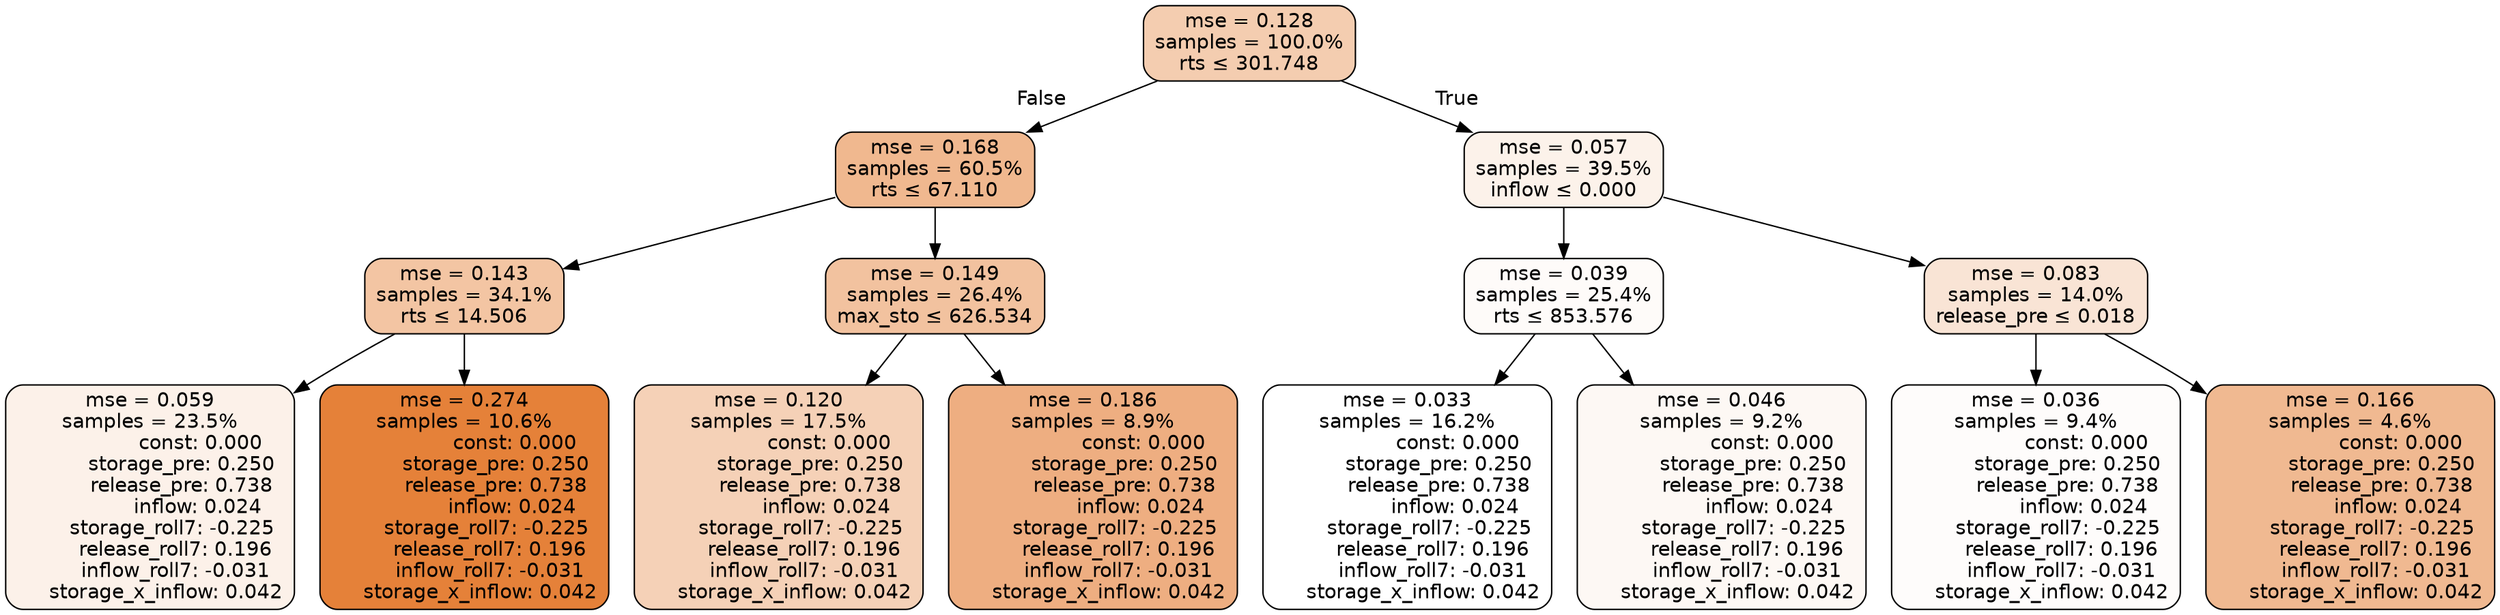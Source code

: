 digraph tree {
node [shape=rectangle, style="filled, rounded", color="black", fontname=helvetica] ;
edge [fontname=helvetica] ;
	"0" [label="mse = 0.128
samples = 100.0%
rts &le; 301.748", fillcolor="#f4cdb0"]
	"1" [label="mse = 0.168
samples = 60.5%
rts &le; 67.110", fillcolor="#f0b88f"]
	"2" [label="mse = 0.143
samples = 34.1%
rts &le; 14.506", fillcolor="#f3c5a3"]
	"3" [label="mse = 0.059
samples = 23.5%
                const: 0.000
          storage_pre: 0.250
          release_pre: 0.738
               inflow: 0.024
       storage_roll7: -0.225
        release_roll7: 0.196
        inflow_roll7: -0.031
     storage_x_inflow: 0.042", fillcolor="#fcf1e9"]
	"4" [label="mse = 0.274
samples = 10.6%
                const: 0.000
          storage_pre: 0.250
          release_pre: 0.738
               inflow: 0.024
       storage_roll7: -0.225
        release_roll7: 0.196
        inflow_roll7: -0.031
     storage_x_inflow: 0.042", fillcolor="#e58139"]
	"5" [label="mse = 0.149
samples = 26.4%
max_sto &le; 626.534", fillcolor="#f2c29f"]
	"6" [label="mse = 0.120
samples = 17.5%
                const: 0.000
          storage_pre: 0.250
          release_pre: 0.738
               inflow: 0.024
       storage_roll7: -0.225
        release_roll7: 0.196
        inflow_roll7: -0.031
     storage_x_inflow: 0.042", fillcolor="#f5d1b7"]
	"7" [label="mse = 0.186
samples = 8.9%
                const: 0.000
          storage_pre: 0.250
          release_pre: 0.738
               inflow: 0.024
       storage_roll7: -0.225
        release_roll7: 0.196
        inflow_roll7: -0.031
     storage_x_inflow: 0.042", fillcolor="#eeae81"]
	"8" [label="mse = 0.057
samples = 39.5%
inflow &le; 0.000", fillcolor="#fcf2ea"]
	"9" [label="mse = 0.039
samples = 25.4%
rts &le; 853.576", fillcolor="#fefbf9"]
	"10" [label="mse = 0.033
samples = 16.2%
                const: 0.000
          storage_pre: 0.250
          release_pre: 0.738
               inflow: 0.024
       storage_roll7: -0.225
        release_roll7: 0.196
        inflow_roll7: -0.031
     storage_x_inflow: 0.042", fillcolor="#ffffff"]
	"11" [label="mse = 0.046
samples = 9.2%
                const: 0.000
          storage_pre: 0.250
          release_pre: 0.738
               inflow: 0.024
       storage_roll7: -0.225
        release_roll7: 0.196
        inflow_roll7: -0.031
     storage_x_inflow: 0.042", fillcolor="#fdf8f4"]
	"12" [label="mse = 0.083
samples = 14.0%
release_pre &le; 0.018", fillcolor="#f9e4d5"]
	"13" [label="mse = 0.036
samples = 9.4%
                const: 0.000
          storage_pre: 0.250
          release_pre: 0.738
               inflow: 0.024
       storage_roll7: -0.225
        release_roll7: 0.196
        inflow_roll7: -0.031
     storage_x_inflow: 0.042", fillcolor="#fefcfb"]
	"14" [label="mse = 0.166
samples = 4.6%
                const: 0.000
          storage_pre: 0.250
          release_pre: 0.738
               inflow: 0.024
       storage_roll7: -0.225
        release_roll7: 0.196
        inflow_roll7: -0.031
     storage_x_inflow: 0.042", fillcolor="#f0b991"]

	"0" -> "1" [labeldistance=2.5, labelangle=45, headlabel="False"]
	"1" -> "2"
	"2" -> "3"
	"2" -> "4"
	"1" -> "5"
	"5" -> "6"
	"5" -> "7"
	"0" -> "8" [labeldistance=2.5, labelangle=-45, headlabel="True"]
	"8" -> "9"
	"9" -> "10"
	"9" -> "11"
	"8" -> "12"
	"12" -> "13"
	"12" -> "14"
}